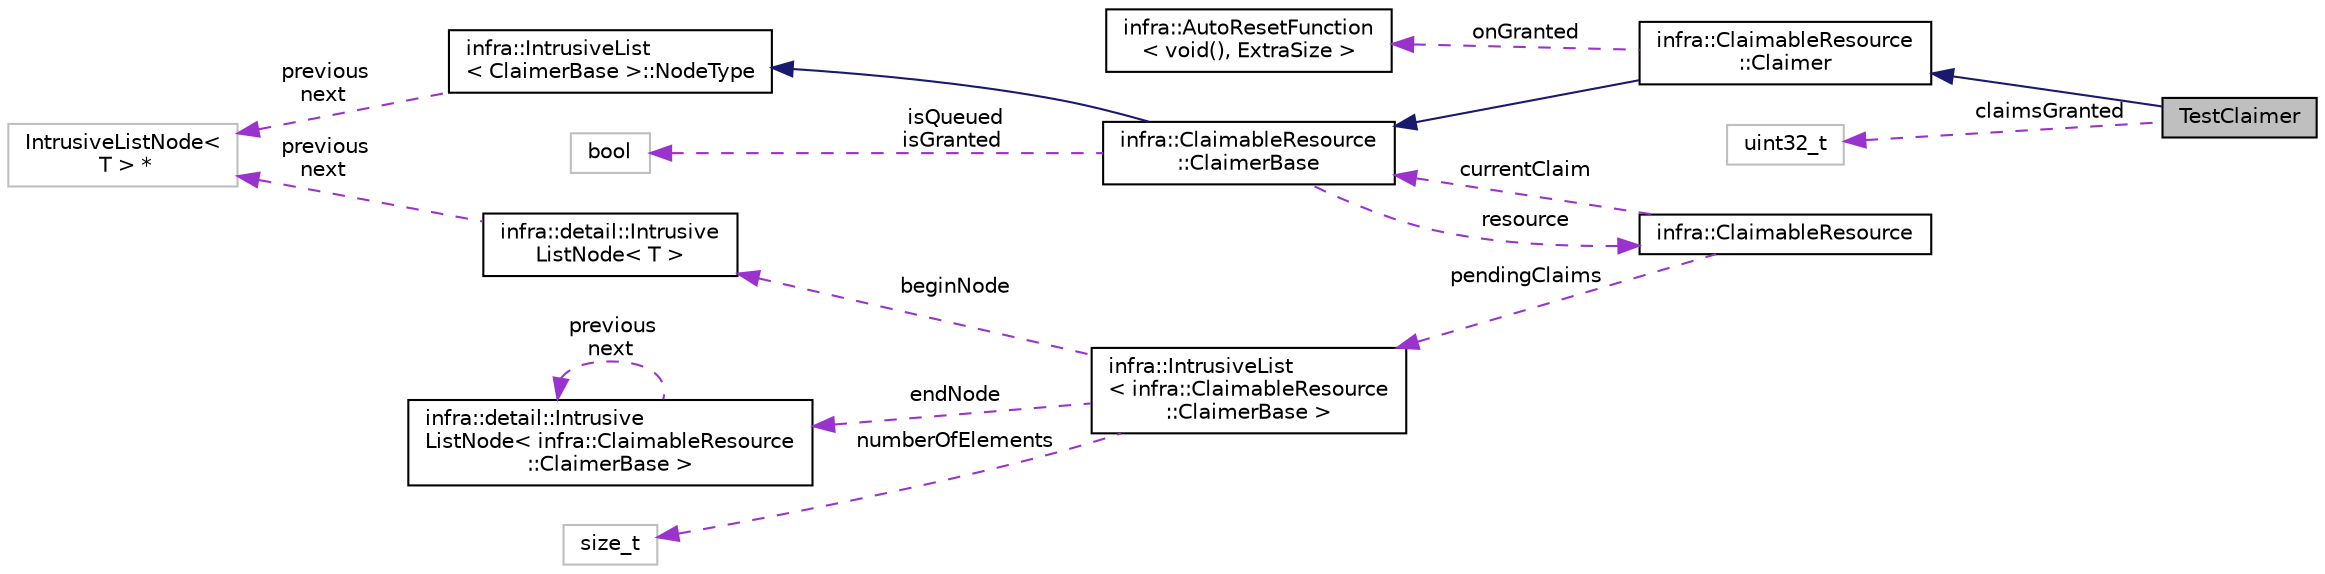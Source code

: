 digraph "TestClaimer"
{
 // INTERACTIVE_SVG=YES
  edge [fontname="Helvetica",fontsize="10",labelfontname="Helvetica",labelfontsize="10"];
  node [fontname="Helvetica",fontsize="10",shape=record];
  rankdir="LR";
  Node4 [label="TestClaimer",height=0.2,width=0.4,color="black", fillcolor="grey75", style="filled", fontcolor="black"];
  Node5 -> Node4 [dir="back",color="midnightblue",fontsize="10",style="solid",fontname="Helvetica"];
  Node5 [label="infra::ClaimableResource\l::Claimer",height=0.2,width=0.4,color="black", fillcolor="white", style="filled",URL="$d7/d6a/classinfra_1_1_claimable_resource_1_1_claimer_with_size.html"];
  Node6 -> Node5 [dir="back",color="midnightblue",fontsize="10",style="solid",fontname="Helvetica"];
  Node6 [label="infra::ClaimableResource\l::ClaimerBase",height=0.2,width=0.4,color="black", fillcolor="white", style="filled",URL="$da/d20/classinfra_1_1_claimable_resource_1_1_claimer_base.html"];
  Node7 -> Node6 [dir="back",color="midnightblue",fontsize="10",style="solid",fontname="Helvetica"];
  Node7 [label="infra::IntrusiveList\l\< ClaimerBase \>::NodeType",height=0.2,width=0.4,color="black", fillcolor="white", style="filled",URL="$d7/da5/classinfra_1_1detail_1_1_intrusive_list_node.html"];
  Node8 -> Node7 [dir="back",color="darkorchid3",fontsize="10",style="dashed",label=" previous\nnext" ,fontname="Helvetica"];
  Node8 [label="IntrusiveListNode\<\l T \> *",height=0.2,width=0.4,color="grey75", fillcolor="white", style="filled"];
  Node9 -> Node6 [dir="back",color="darkorchid3",fontsize="10",style="dashed",label=" resource" ,fontname="Helvetica"];
  Node9 [label="infra::ClaimableResource",height=0.2,width=0.4,color="black", fillcolor="white", style="filled",URL="$d0/d93/classinfra_1_1_claimable_resource.html"];
  Node6 -> Node9 [dir="back",color="darkorchid3",fontsize="10",style="dashed",label=" currentClaim" ,fontname="Helvetica"];
  Node10 -> Node9 [dir="back",color="darkorchid3",fontsize="10",style="dashed",label=" pendingClaims" ,fontname="Helvetica"];
  Node10 [label="infra::IntrusiveList\l\< infra::ClaimableResource\l::ClaimerBase \>",height=0.2,width=0.4,color="black", fillcolor="white", style="filled",URL="$df/da4/classinfra_1_1_intrusive_list.html"];
  Node11 -> Node10 [dir="back",color="darkorchid3",fontsize="10",style="dashed",label=" beginNode" ,fontname="Helvetica"];
  Node11 [label="infra::detail::Intrusive\lListNode\< T \>",height=0.2,width=0.4,color="black", fillcolor="white", style="filled",URL="$d7/da5/classinfra_1_1detail_1_1_intrusive_list_node.html"];
  Node8 -> Node11 [dir="back",color="darkorchid3",fontsize="10",style="dashed",label=" previous\nnext" ,fontname="Helvetica"];
  Node12 -> Node10 [dir="back",color="darkorchid3",fontsize="10",style="dashed",label=" endNode" ,fontname="Helvetica"];
  Node12 [label="infra::detail::Intrusive\lListNode\< infra::ClaimableResource\l::ClaimerBase \>",height=0.2,width=0.4,color="black", fillcolor="white", style="filled",URL="$d7/da5/classinfra_1_1detail_1_1_intrusive_list_node.html"];
  Node12 -> Node12 [dir="back",color="darkorchid3",fontsize="10",style="dashed",label=" previous\nnext" ,fontname="Helvetica"];
  Node13 -> Node10 [dir="back",color="darkorchid3",fontsize="10",style="dashed",label=" numberOfElements" ,fontname="Helvetica"];
  Node13 [label="size_t",height=0.2,width=0.4,color="grey75", fillcolor="white", style="filled"];
  Node14 -> Node6 [dir="back",color="darkorchid3",fontsize="10",style="dashed",label=" isQueued\nisGranted" ,fontname="Helvetica"];
  Node14 [label="bool",height=0.2,width=0.4,color="grey75", fillcolor="white", style="filled"];
  Node15 -> Node5 [dir="back",color="darkorchid3",fontsize="10",style="dashed",label=" onGranted" ,fontname="Helvetica"];
  Node15 [label="infra::AutoResetFunction\l\< void(), ExtraSize \>",height=0.2,width=0.4,color="black", fillcolor="white", style="filled",URL="$d5/d33/classinfra_1_1_auto_reset_function.html"];
  Node16 -> Node4 [dir="back",color="darkorchid3",fontsize="10",style="dashed",label=" claimsGranted" ,fontname="Helvetica"];
  Node16 [label="uint32_t",height=0.2,width=0.4,color="grey75", fillcolor="white", style="filled"];
}
